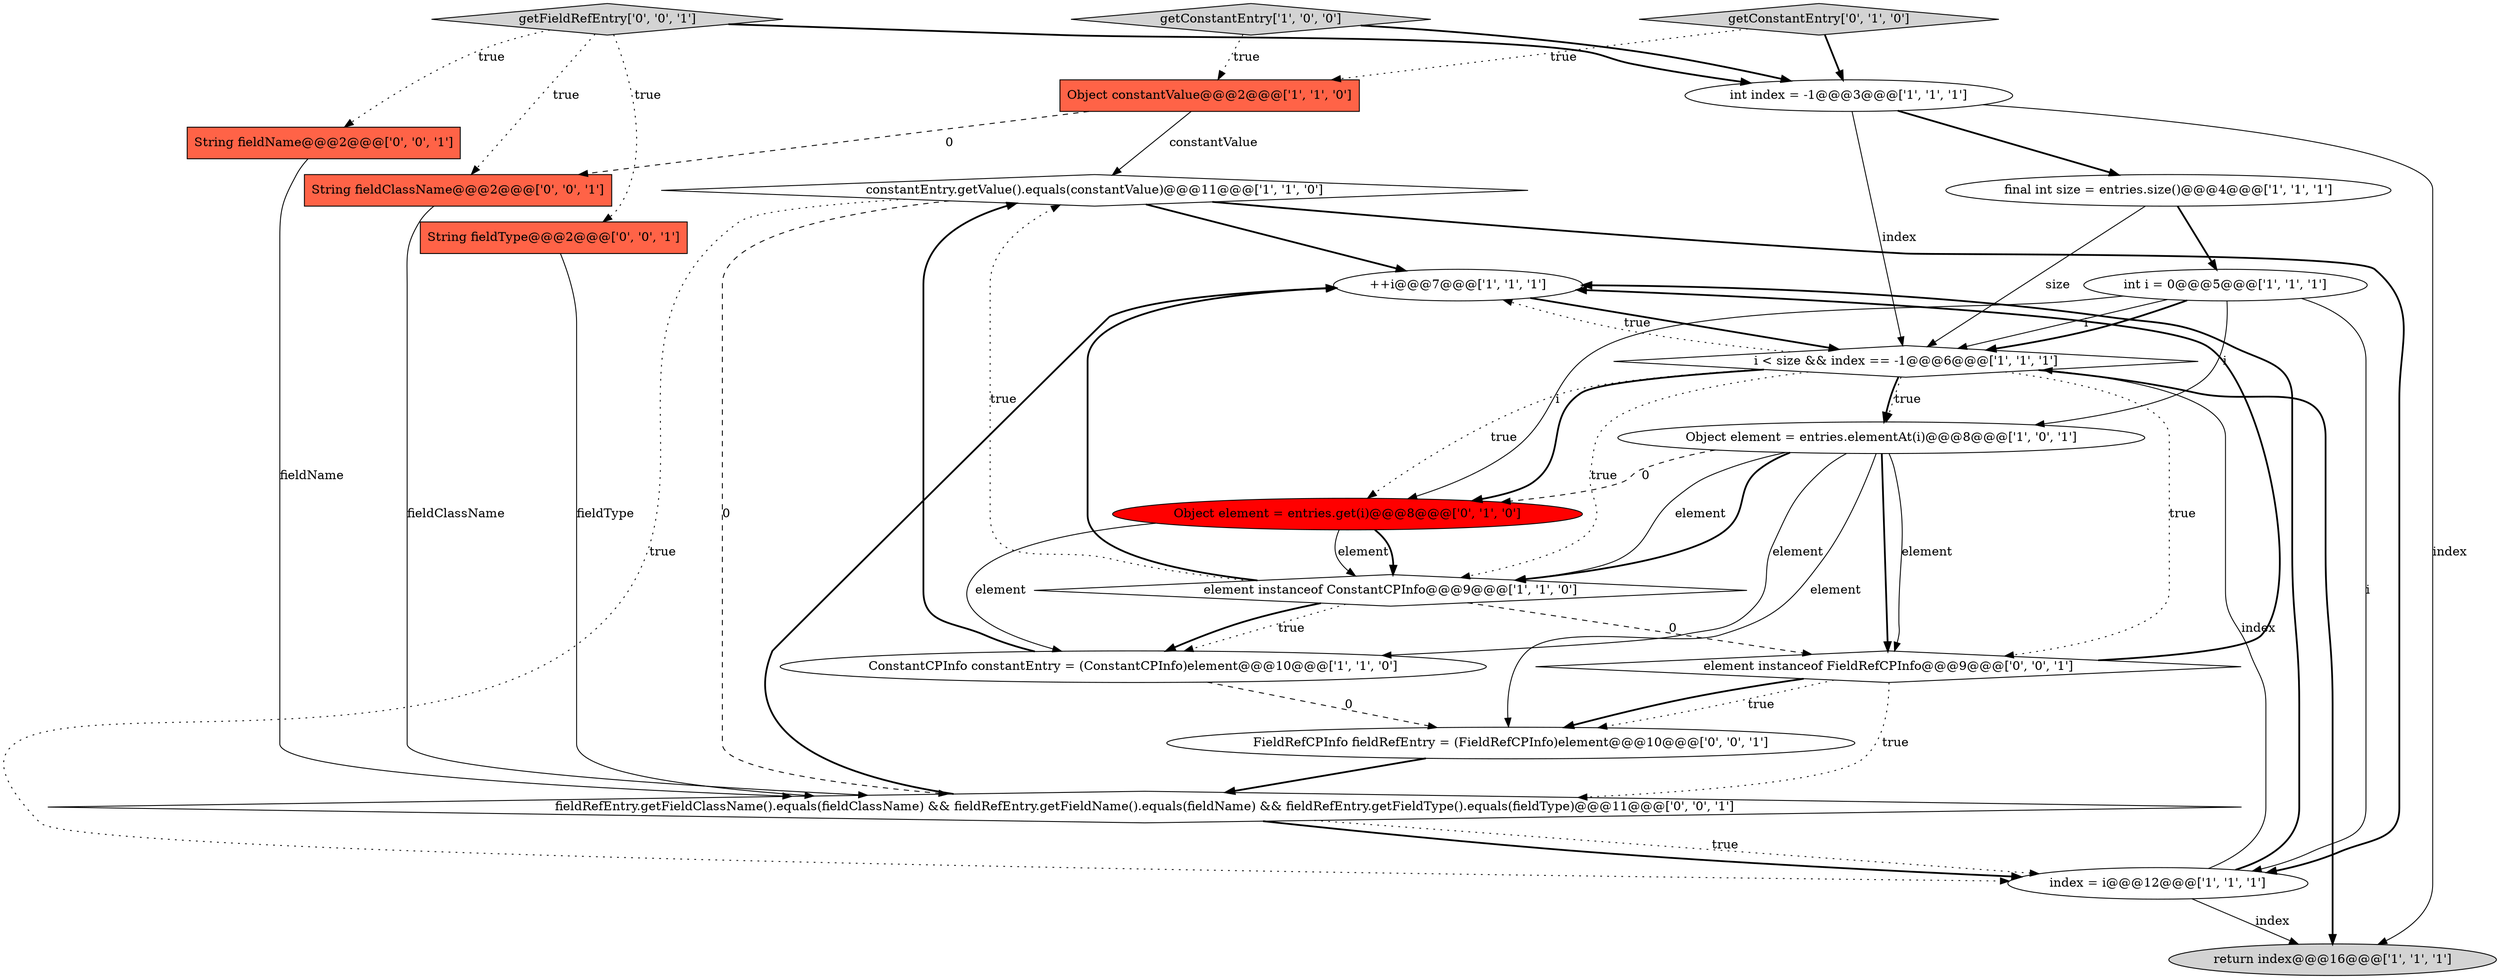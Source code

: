 digraph {
12 [style = filled, label = "constantEntry.getValue().equals(constantValue)@@@11@@@['1', '1', '0']", fillcolor = white, shape = diamond image = "AAA0AAABBB1BBB"];
20 [style = filled, label = "String fieldClassName@@@2@@@['0', '0', '1']", fillcolor = tomato, shape = box image = "AAA0AAABBB3BBB"];
1 [style = filled, label = "int i = 0@@@5@@@['1', '1', '1']", fillcolor = white, shape = ellipse image = "AAA0AAABBB1BBB"];
4 [style = filled, label = "final int size = entries.size()@@@4@@@['1', '1', '1']", fillcolor = white, shape = ellipse image = "AAA0AAABBB1BBB"];
3 [style = filled, label = "int index = -1@@@3@@@['1', '1', '1']", fillcolor = white, shape = ellipse image = "AAA0AAABBB1BBB"];
15 [style = filled, label = "String fieldName@@@2@@@['0', '0', '1']", fillcolor = tomato, shape = box image = "AAA0AAABBB3BBB"];
13 [style = filled, label = "getConstantEntry['0', '1', '0']", fillcolor = lightgray, shape = diamond image = "AAA0AAABBB2BBB"];
21 [style = filled, label = "FieldRefCPInfo fieldRefEntry = (FieldRefCPInfo)element@@@10@@@['0', '0', '1']", fillcolor = white, shape = ellipse image = "AAA0AAABBB3BBB"];
10 [style = filled, label = "i < size && index == -1@@@6@@@['1', '1', '1']", fillcolor = white, shape = diamond image = "AAA0AAABBB1BBB"];
2 [style = filled, label = "return index@@@16@@@['1', '1', '1']", fillcolor = lightgray, shape = ellipse image = "AAA0AAABBB1BBB"];
6 [style = filled, label = "getConstantEntry['1', '0', '0']", fillcolor = lightgray, shape = diamond image = "AAA0AAABBB1BBB"];
7 [style = filled, label = "++i@@@7@@@['1', '1', '1']", fillcolor = white, shape = ellipse image = "AAA0AAABBB1BBB"];
8 [style = filled, label = "Object element = entries.elementAt(i)@@@8@@@['1', '0', '1']", fillcolor = white, shape = ellipse image = "AAA0AAABBB1BBB"];
11 [style = filled, label = "element instanceof ConstantCPInfo@@@9@@@['1', '1', '0']", fillcolor = white, shape = diamond image = "AAA0AAABBB1BBB"];
14 [style = filled, label = "Object element = entries.get(i)@@@8@@@['0', '1', '0']", fillcolor = red, shape = ellipse image = "AAA1AAABBB2BBB"];
19 [style = filled, label = "element instanceof FieldRefCPInfo@@@9@@@['0', '0', '1']", fillcolor = white, shape = diamond image = "AAA0AAABBB3BBB"];
16 [style = filled, label = "fieldRefEntry.getFieldClassName().equals(fieldClassName) && fieldRefEntry.getFieldName().equals(fieldName) && fieldRefEntry.getFieldType().equals(fieldType)@@@11@@@['0', '0', '1']", fillcolor = white, shape = diamond image = "AAA0AAABBB3BBB"];
9 [style = filled, label = "index = i@@@12@@@['1', '1', '1']", fillcolor = white, shape = ellipse image = "AAA0AAABBB1BBB"];
5 [style = filled, label = "ConstantCPInfo constantEntry = (ConstantCPInfo)element@@@10@@@['1', '1', '0']", fillcolor = white, shape = ellipse image = "AAA0AAABBB1BBB"];
17 [style = filled, label = "String fieldType@@@2@@@['0', '0', '1']", fillcolor = tomato, shape = box image = "AAA0AAABBB3BBB"];
18 [style = filled, label = "getFieldRefEntry['0', '0', '1']", fillcolor = lightgray, shape = diamond image = "AAA0AAABBB3BBB"];
0 [style = filled, label = "Object constantValue@@@2@@@['1', '1', '0']", fillcolor = tomato, shape = box image = "AAA0AAABBB1BBB"];
15->16 [style = solid, label="fieldName"];
9->10 [style = solid, label="index"];
6->3 [style = bold, label=""];
18->3 [style = bold, label=""];
10->8 [style = dotted, label="true"];
16->9 [style = dotted, label="true"];
17->16 [style = solid, label="fieldType"];
10->14 [style = bold, label=""];
14->5 [style = solid, label="element"];
7->10 [style = bold, label=""];
12->16 [style = dashed, label="0"];
8->19 [style = bold, label=""];
1->9 [style = solid, label="i"];
11->12 [style = dotted, label="true"];
14->11 [style = solid, label="element"];
16->7 [style = bold, label=""];
1->14 [style = solid, label="i"];
18->15 [style = dotted, label="true"];
20->16 [style = solid, label="fieldClassName"];
1->8 [style = solid, label="i"];
3->2 [style = solid, label="index"];
11->5 [style = dotted, label="true"];
19->21 [style = dotted, label="true"];
18->20 [style = dotted, label="true"];
8->14 [style = dashed, label="0"];
9->7 [style = bold, label=""];
12->9 [style = bold, label=""];
0->20 [style = dashed, label="0"];
3->10 [style = solid, label="index"];
3->4 [style = bold, label=""];
12->7 [style = bold, label=""];
10->14 [style = dotted, label="true"];
11->5 [style = bold, label=""];
9->2 [style = solid, label="index"];
8->5 [style = solid, label="element"];
8->19 [style = solid, label="element"];
10->8 [style = bold, label=""];
13->3 [style = bold, label=""];
5->12 [style = bold, label=""];
10->11 [style = dotted, label="true"];
13->0 [style = dotted, label="true"];
11->19 [style = dashed, label="0"];
10->19 [style = dotted, label="true"];
1->10 [style = solid, label="i"];
19->16 [style = dotted, label="true"];
21->16 [style = bold, label=""];
5->21 [style = dashed, label="0"];
10->7 [style = dotted, label="true"];
10->2 [style = bold, label=""];
4->1 [style = bold, label=""];
18->17 [style = dotted, label="true"];
6->0 [style = dotted, label="true"];
8->21 [style = solid, label="element"];
4->10 [style = solid, label="size"];
8->11 [style = solid, label="element"];
1->10 [style = bold, label=""];
8->11 [style = bold, label=""];
14->11 [style = bold, label=""];
19->7 [style = bold, label=""];
16->9 [style = bold, label=""];
11->7 [style = bold, label=""];
0->12 [style = solid, label="constantValue"];
12->9 [style = dotted, label="true"];
19->21 [style = bold, label=""];
}
